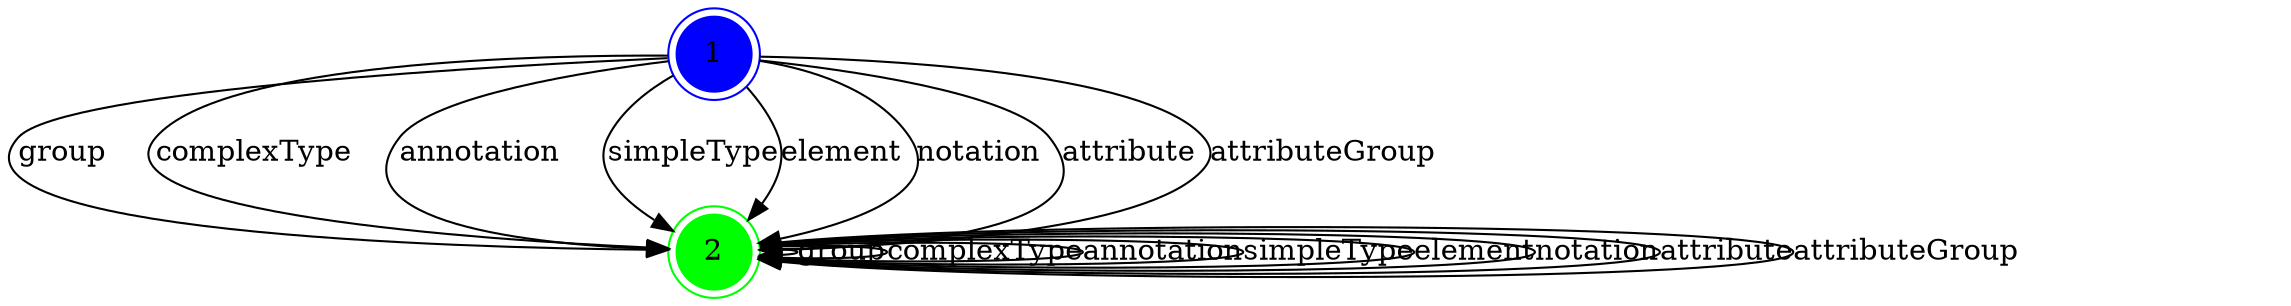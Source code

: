 digraph Override {
  mindist = 2.0
  1 -> 2 [label="group"]
  1 -> 2 [label="complexType"]
  1 -> 2 [label="annotation"]
  1 -> 2 [label="simpleType"]
  1 -> 2 [label="element"]
  1 -> 2 [label="notation"]
  1 -> 2 [label="attribute"]
  1 -> 2 [label="attributeGroup"]
  2 -> 2 [label="group"]
  2 -> 2 [label="complexType"]
  2 -> 2 [label="annotation"]
  2 -> 2 [label="simpleType"]
  2 -> 2 [label="element"]
  2 -> 2 [label="notation"]
  2 -> 2 [label="attribute"]
  2 -> 2 [label="attributeGroup"]
  1 [shape=doublecircle, style=filled, color=blue]
  2 [shape=doublecircle, style=filled, color=green]
}
